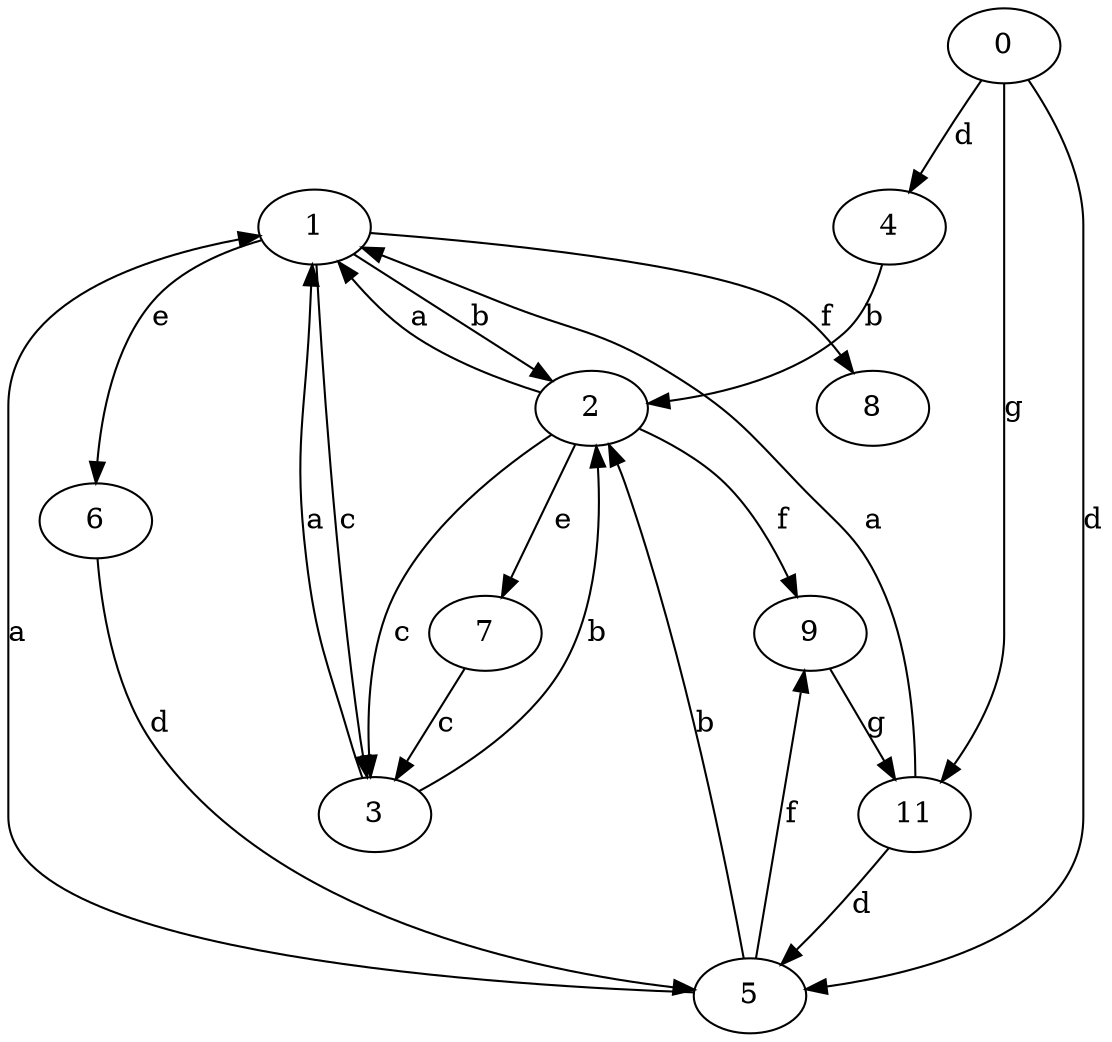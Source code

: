 strict digraph  {
1;
2;
3;
0;
4;
5;
6;
7;
8;
9;
11;
1 -> 2  [label=b];
1 -> 3  [label=c];
1 -> 6  [label=e];
1 -> 8  [label=f];
2 -> 1  [label=a];
2 -> 3  [label=c];
2 -> 7  [label=e];
2 -> 9  [label=f];
3 -> 1  [label=a];
3 -> 2  [label=b];
0 -> 4  [label=d];
0 -> 5  [label=d];
0 -> 11  [label=g];
4 -> 2  [label=b];
5 -> 1  [label=a];
5 -> 2  [label=b];
5 -> 9  [label=f];
6 -> 5  [label=d];
7 -> 3  [label=c];
9 -> 11  [label=g];
11 -> 1  [label=a];
11 -> 5  [label=d];
}
